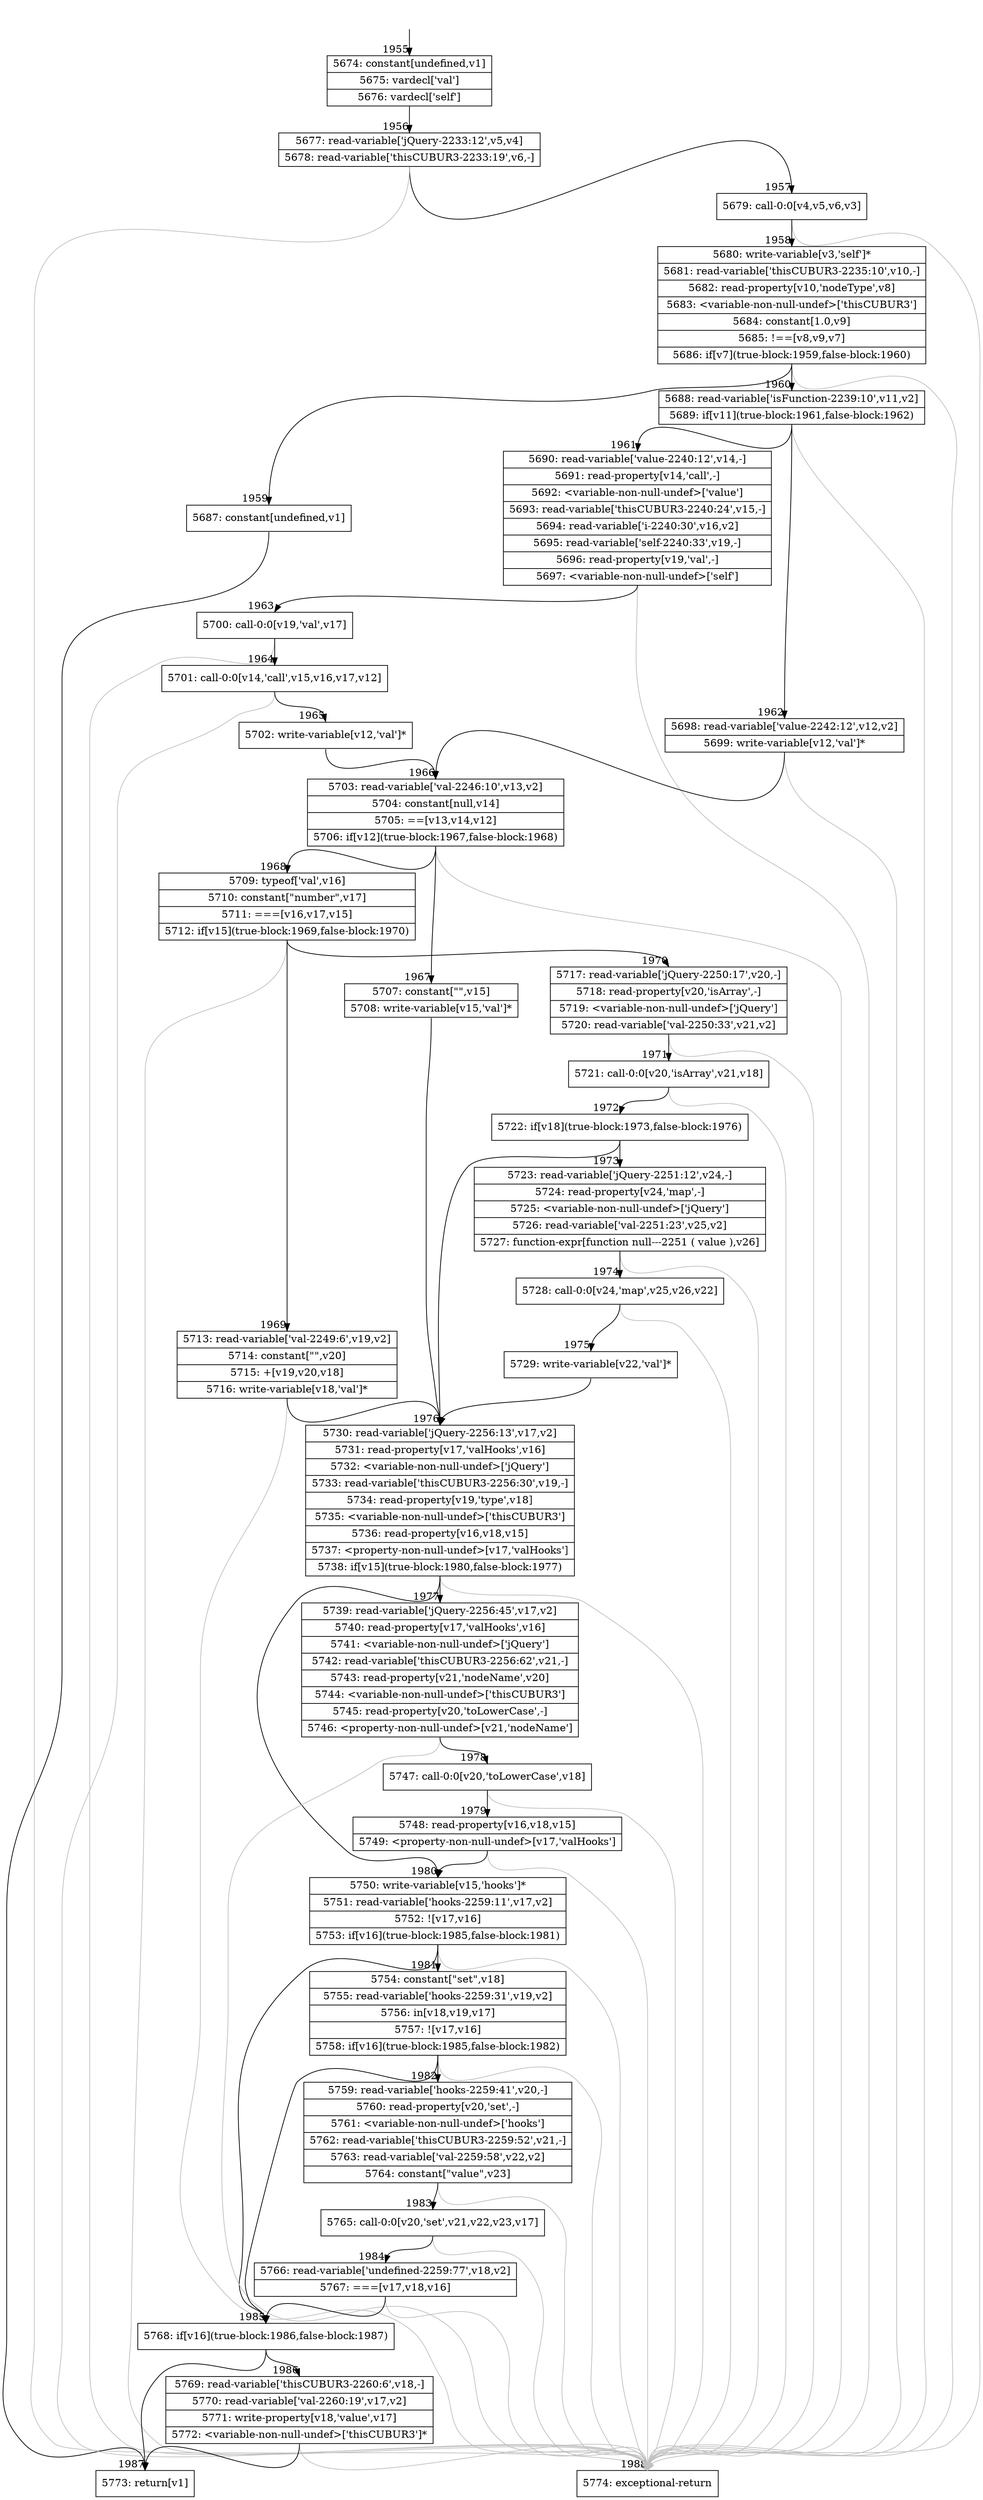 digraph {
rankdir="TD"
BB_entry138[shape=none,label=""];
BB_entry138 -> BB1955 [tailport=s, headport=n, headlabel="    1955"]
BB1955 [shape=record label="{5674: constant[undefined,v1]|5675: vardecl['val']|5676: vardecl['self']}" ] 
BB1955 -> BB1956 [tailport=s, headport=n, headlabel="      1956"]
BB1956 [shape=record label="{5677: read-variable['jQuery-2233:12',v5,v4]|5678: read-variable['thisCUBUR3-2233:19',v6,-]}" ] 
BB1956 -> BB1957 [tailport=s, headport=n, headlabel="      1957"]
BB1956 -> BB1988 [tailport=s, headport=n, color=gray, headlabel="      1988"]
BB1957 [shape=record label="{5679: call-0:0[v4,v5,v6,v3]}" ] 
BB1957 -> BB1958 [tailport=s, headport=n, headlabel="      1958"]
BB1957 -> BB1988 [tailport=s, headport=n, color=gray]
BB1958 [shape=record label="{5680: write-variable[v3,'self']*|5681: read-variable['thisCUBUR3-2235:10',v10,-]|5682: read-property[v10,'nodeType',v8]|5683: \<variable-non-null-undef\>['thisCUBUR3']|5684: constant[1.0,v9]|5685: !==[v8,v9,v7]|5686: if[v7](true-block:1959,false-block:1960)}" ] 
BB1958 -> BB1959 [tailport=s, headport=n, headlabel="      1959"]
BB1958 -> BB1960 [tailport=s, headport=n, headlabel="      1960"]
BB1958 -> BB1988 [tailport=s, headport=n, color=gray]
BB1959 [shape=record label="{5687: constant[undefined,v1]}" ] 
BB1959 -> BB1987 [tailport=s, headport=n, headlabel="      1987"]
BB1960 [shape=record label="{5688: read-variable['isFunction-2239:10',v11,v2]|5689: if[v11](true-block:1961,false-block:1962)}" ] 
BB1960 -> BB1961 [tailport=s, headport=n, headlabel="      1961"]
BB1960 -> BB1962 [tailport=s, headport=n, headlabel="      1962"]
BB1960 -> BB1988 [tailport=s, headport=n, color=gray]
BB1961 [shape=record label="{5690: read-variable['value-2240:12',v14,-]|5691: read-property[v14,'call',-]|5692: \<variable-non-null-undef\>['value']|5693: read-variable['thisCUBUR3-2240:24',v15,-]|5694: read-variable['i-2240:30',v16,v2]|5695: read-variable['self-2240:33',v19,-]|5696: read-property[v19,'val',-]|5697: \<variable-non-null-undef\>['self']}" ] 
BB1961 -> BB1963 [tailport=s, headport=n, headlabel="      1963"]
BB1961 -> BB1988 [tailport=s, headport=n, color=gray]
BB1962 [shape=record label="{5698: read-variable['value-2242:12',v12,v2]|5699: write-variable[v12,'val']*}" ] 
BB1962 -> BB1966 [tailport=s, headport=n, headlabel="      1966"]
BB1962 -> BB1988 [tailport=s, headport=n, color=gray]
BB1963 [shape=record label="{5700: call-0:0[v19,'val',v17]}" ] 
BB1963 -> BB1964 [tailport=s, headport=n, headlabel="      1964"]
BB1963 -> BB1988 [tailport=s, headport=n, color=gray]
BB1964 [shape=record label="{5701: call-0:0[v14,'call',v15,v16,v17,v12]}" ] 
BB1964 -> BB1965 [tailport=s, headport=n, headlabel="      1965"]
BB1964 -> BB1988 [tailport=s, headport=n, color=gray]
BB1965 [shape=record label="{5702: write-variable[v12,'val']*}" ] 
BB1965 -> BB1966 [tailport=s, headport=n]
BB1966 [shape=record label="{5703: read-variable['val-2246:10',v13,v2]|5704: constant[null,v14]|5705: ==[v13,v14,v12]|5706: if[v12](true-block:1967,false-block:1968)}" ] 
BB1966 -> BB1967 [tailport=s, headport=n, headlabel="      1967"]
BB1966 -> BB1968 [tailport=s, headport=n, headlabel="      1968"]
BB1966 -> BB1988 [tailport=s, headport=n, color=gray]
BB1967 [shape=record label="{5707: constant[\"\",v15]|5708: write-variable[v15,'val']*}" ] 
BB1967 -> BB1976 [tailport=s, headport=n, headlabel="      1976"]
BB1968 [shape=record label="{5709: typeof['val',v16]|5710: constant[\"number\",v17]|5711: ===[v16,v17,v15]|5712: if[v15](true-block:1969,false-block:1970)}" ] 
BB1968 -> BB1969 [tailport=s, headport=n, headlabel="      1969"]
BB1968 -> BB1970 [tailport=s, headport=n, headlabel="      1970"]
BB1968 -> BB1988 [tailport=s, headport=n, color=gray]
BB1969 [shape=record label="{5713: read-variable['val-2249:6',v19,v2]|5714: constant[\"\",v20]|5715: +[v19,v20,v18]|5716: write-variable[v18,'val']*}" ] 
BB1969 -> BB1976 [tailport=s, headport=n]
BB1969 -> BB1988 [tailport=s, headport=n, color=gray]
BB1970 [shape=record label="{5717: read-variable['jQuery-2250:17',v20,-]|5718: read-property[v20,'isArray',-]|5719: \<variable-non-null-undef\>['jQuery']|5720: read-variable['val-2250:33',v21,v2]}" ] 
BB1970 -> BB1971 [tailport=s, headport=n, headlabel="      1971"]
BB1970 -> BB1988 [tailport=s, headport=n, color=gray]
BB1971 [shape=record label="{5721: call-0:0[v20,'isArray',v21,v18]}" ] 
BB1971 -> BB1972 [tailport=s, headport=n, headlabel="      1972"]
BB1971 -> BB1988 [tailport=s, headport=n, color=gray]
BB1972 [shape=record label="{5722: if[v18](true-block:1973,false-block:1976)}" ] 
BB1972 -> BB1973 [tailport=s, headport=n, headlabel="      1973"]
BB1972 -> BB1976 [tailport=s, headport=n]
BB1973 [shape=record label="{5723: read-variable['jQuery-2251:12',v24,-]|5724: read-property[v24,'map',-]|5725: \<variable-non-null-undef\>['jQuery']|5726: read-variable['val-2251:23',v25,v2]|5727: function-expr[function null---2251 ( value ),v26]}" ] 
BB1973 -> BB1974 [tailport=s, headport=n, headlabel="      1974"]
BB1973 -> BB1988 [tailport=s, headport=n, color=gray]
BB1974 [shape=record label="{5728: call-0:0[v24,'map',v25,v26,v22]}" ] 
BB1974 -> BB1975 [tailport=s, headport=n, headlabel="      1975"]
BB1974 -> BB1988 [tailport=s, headport=n, color=gray]
BB1975 [shape=record label="{5729: write-variable[v22,'val']*}" ] 
BB1975 -> BB1976 [tailport=s, headport=n]
BB1976 [shape=record label="{5730: read-variable['jQuery-2256:13',v17,v2]|5731: read-property[v17,'valHooks',v16]|5732: \<variable-non-null-undef\>['jQuery']|5733: read-variable['thisCUBUR3-2256:30',v19,-]|5734: read-property[v19,'type',v18]|5735: \<variable-non-null-undef\>['thisCUBUR3']|5736: read-property[v16,v18,v15]|5737: \<property-non-null-undef\>[v17,'valHooks']|5738: if[v15](true-block:1980,false-block:1977)}" ] 
BB1976 -> BB1980 [tailport=s, headport=n, headlabel="      1980"]
BB1976 -> BB1977 [tailport=s, headport=n, headlabel="      1977"]
BB1976 -> BB1988 [tailport=s, headport=n, color=gray]
BB1977 [shape=record label="{5739: read-variable['jQuery-2256:45',v17,v2]|5740: read-property[v17,'valHooks',v16]|5741: \<variable-non-null-undef\>['jQuery']|5742: read-variable['thisCUBUR3-2256:62',v21,-]|5743: read-property[v21,'nodeName',v20]|5744: \<variable-non-null-undef\>['thisCUBUR3']|5745: read-property[v20,'toLowerCase',-]|5746: \<property-non-null-undef\>[v21,'nodeName']}" ] 
BB1977 -> BB1978 [tailport=s, headport=n, headlabel="      1978"]
BB1977 -> BB1988 [tailport=s, headport=n, color=gray]
BB1978 [shape=record label="{5747: call-0:0[v20,'toLowerCase',v18]}" ] 
BB1978 -> BB1979 [tailport=s, headport=n, headlabel="      1979"]
BB1978 -> BB1988 [tailport=s, headport=n, color=gray]
BB1979 [shape=record label="{5748: read-property[v16,v18,v15]|5749: \<property-non-null-undef\>[v17,'valHooks']}" ] 
BB1979 -> BB1980 [tailport=s, headport=n]
BB1979 -> BB1988 [tailport=s, headport=n, color=gray]
BB1980 [shape=record label="{5750: write-variable[v15,'hooks']*|5751: read-variable['hooks-2259:11',v17,v2]|5752: ![v17,v16]|5753: if[v16](true-block:1985,false-block:1981)}" ] 
BB1980 -> BB1985 [tailport=s, headport=n, headlabel="      1985"]
BB1980 -> BB1981 [tailport=s, headport=n, headlabel="      1981"]
BB1980 -> BB1988 [tailport=s, headport=n, color=gray]
BB1981 [shape=record label="{5754: constant[\"set\",v18]|5755: read-variable['hooks-2259:31',v19,v2]|5756: in[v18,v19,v17]|5757: ![v17,v16]|5758: if[v16](true-block:1985,false-block:1982)}" ] 
BB1981 -> BB1985 [tailport=s, headport=n]
BB1981 -> BB1982 [tailport=s, headport=n, headlabel="      1982"]
BB1981 -> BB1988 [tailport=s, headport=n, color=gray]
BB1982 [shape=record label="{5759: read-variable['hooks-2259:41',v20,-]|5760: read-property[v20,'set',-]|5761: \<variable-non-null-undef\>['hooks']|5762: read-variable['thisCUBUR3-2259:52',v21,-]|5763: read-variable['val-2259:58',v22,v2]|5764: constant[\"value\",v23]}" ] 
BB1982 -> BB1983 [tailport=s, headport=n, headlabel="      1983"]
BB1982 -> BB1988 [tailport=s, headport=n, color=gray]
BB1983 [shape=record label="{5765: call-0:0[v20,'set',v21,v22,v23,v17]}" ] 
BB1983 -> BB1984 [tailport=s, headport=n, headlabel="      1984"]
BB1983 -> BB1988 [tailport=s, headport=n, color=gray]
BB1984 [shape=record label="{5766: read-variable['undefined-2259:77',v18,v2]|5767: ===[v17,v18,v16]}" ] 
BB1984 -> BB1985 [tailport=s, headport=n]
BB1984 -> BB1988 [tailport=s, headport=n, color=gray]
BB1985 [shape=record label="{5768: if[v16](true-block:1986,false-block:1987)}" ] 
BB1985 -> BB1986 [tailport=s, headport=n, headlabel="      1986"]
BB1985 -> BB1987 [tailport=s, headport=n]
BB1986 [shape=record label="{5769: read-variable['thisCUBUR3-2260:6',v18,-]|5770: read-variable['val-2260:19',v17,v2]|5771: write-property[v18,'value',v17]|5772: \<variable-non-null-undef\>['thisCUBUR3']*}" ] 
BB1986 -> BB1987 [tailport=s, headport=n]
BB1986 -> BB1988 [tailport=s, headport=n, color=gray]
BB1987 [shape=record label="{5773: return[v1]}" ] 
BB1988 [shape=record label="{5774: exceptional-return}" ] 
}
